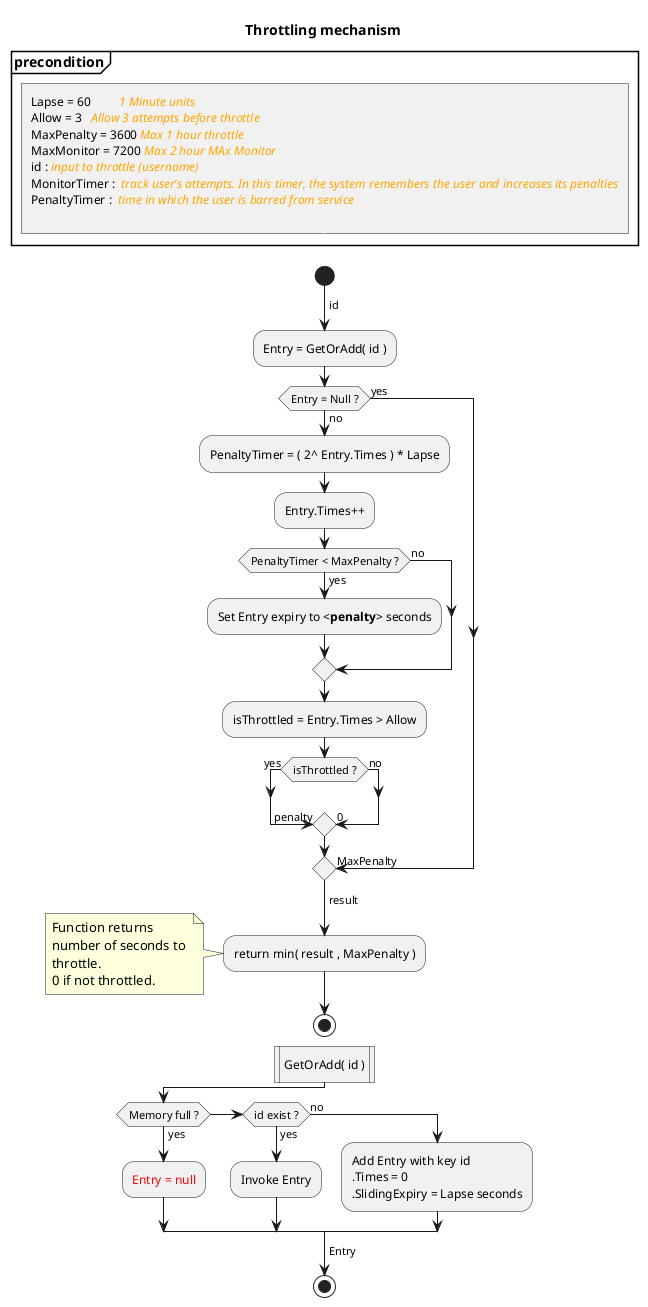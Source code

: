 @startuml Throttling Manager
'!include https://raw.githubusercontent.com/bschwarz/puml-themes/master/themes/aws-orange-light/puml-theme-aws-orange-light.puml


title Throttling mechanism

partition "**precondition**" {
    :Lapse = 60         //<color orange>1 Minute units</color>//
    Allow = 3   //<color orange>Allow 3 attempts before throttle</color>//
    MaxPenalty = 3600 //<color orange>Max 1 hour throttle</color>//
    MaxMonitor = 7200 //<color orange>Max 2 hour MAx Monitor</color>//
    id : //<color orange>input to throttle (username)</color>//
    MonitorTimer : //<color orange> track user’s attempts. In this timer, the system remembers the user and increases its penalties//
    PenaltyTimer : //<color orange> time in which the user is barred from service //
    ]
}
-[#white,dashed]->;

start
->id;
:Entry = GetOrAdd( id );
if (Entry = Null ?) then (yes)
    ->MaxPenalty;
else (no)
    :PenaltyTimer = ( 2^ Entry.Times ) * Lapse;
    :Entry.Times++;
    if (PenaltyTimer < MaxPenalty ?) then (yes)
        :Set Entry expiry to <**penalty**> seconds;
    else (no)
    endif
    :isThrottled = Entry.Times > Allow;
    if (isThrottled ?) then (yes)
        ->penalty;
    else (no)
        ->0;
    endif
endif
->result;
:return min( result , MaxPenalty );
note 
    Function returns 
    number of seconds to 
    throttle.
    0 if not throttled.
endnote
stop 

:GetOrAdd( id )|
if (Memory full ?) then (yes)
    :<color red>Entry = null</color>;
elseif (id exist ?) then (yes)
    :Invoke Entry;
else (no)
    :Add Entry with key id
    .Times = 0
    .SlidingExpiry = Lapse seconds;
endif
->Entry;
stop

@enduml

